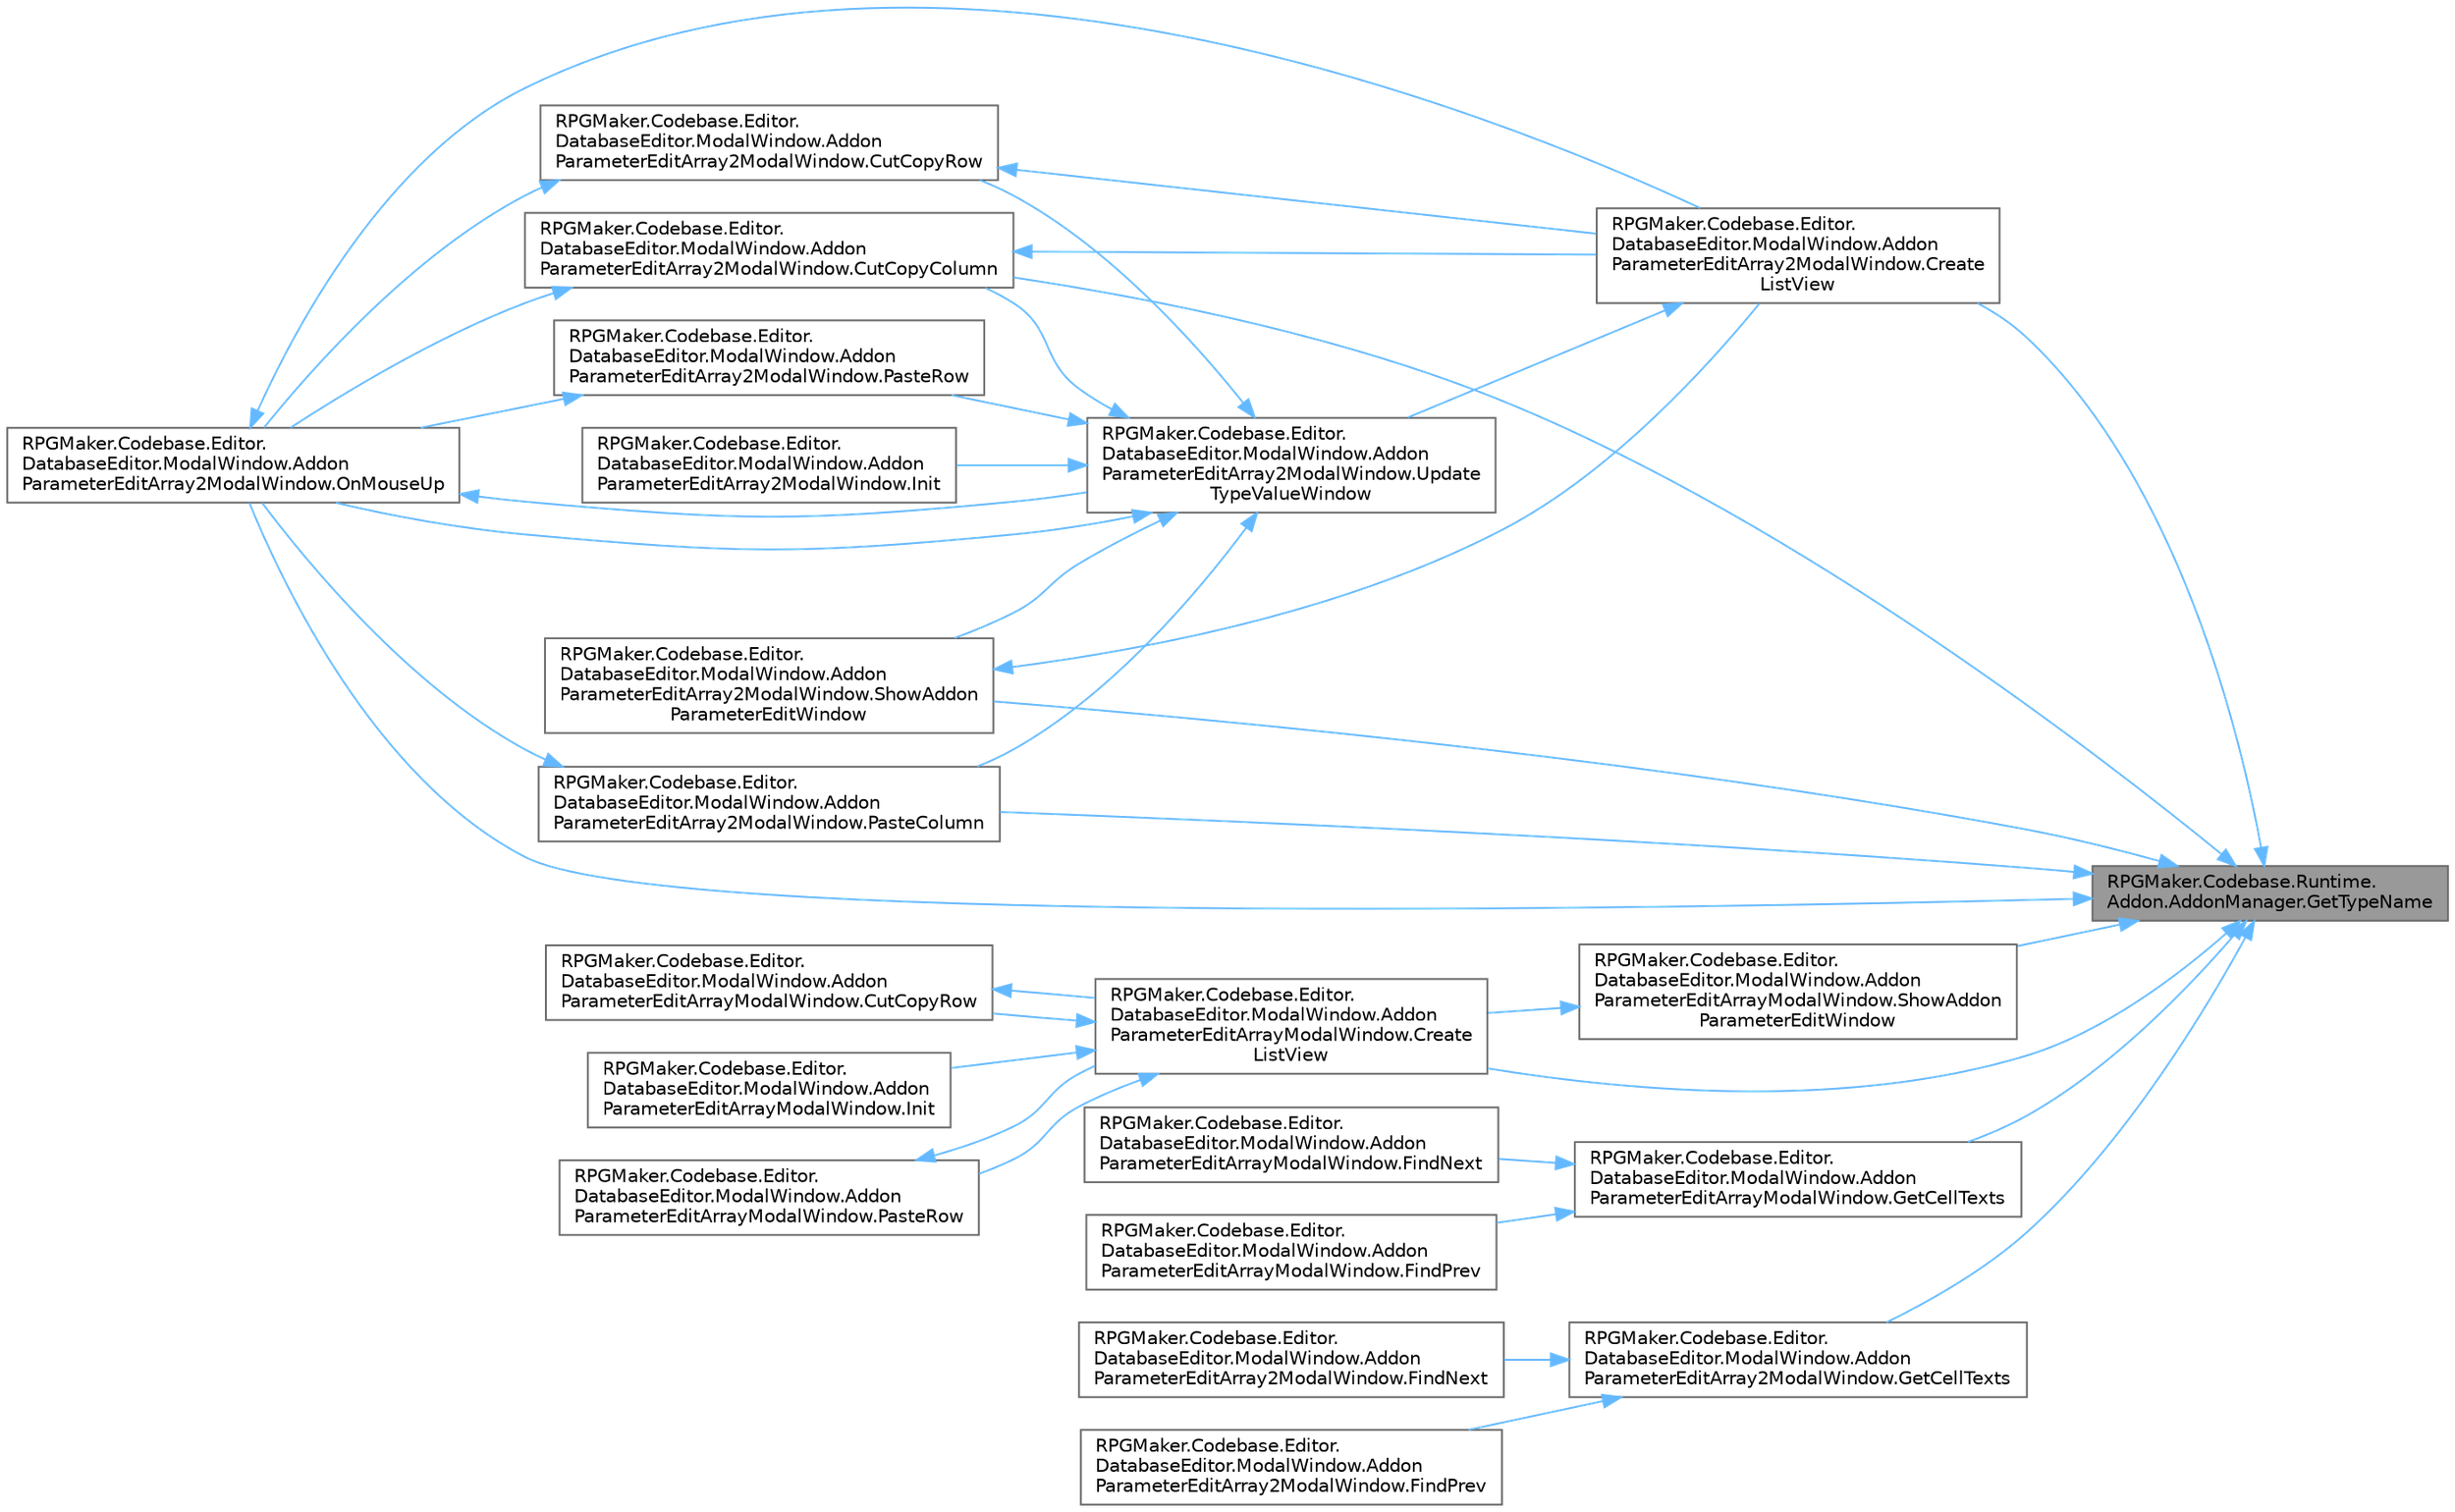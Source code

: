 digraph "RPGMaker.Codebase.Runtime.Addon.AddonManager.GetTypeName"
{
 // LATEX_PDF_SIZE
  bgcolor="transparent";
  edge [fontname=Helvetica,fontsize=10,labelfontname=Helvetica,labelfontsize=10];
  node [fontname=Helvetica,fontsize=10,shape=box,height=0.2,width=0.4];
  rankdir="RL";
  Node1 [id="Node000001",label="RPGMaker.Codebase.Runtime.\lAddon.AddonManager.GetTypeName",height=0.2,width=0.4,color="gray40", fillcolor="grey60", style="filled", fontcolor="black",tooltip="😁 型名取得"];
  Node1 -> Node2 [id="edge1_Node000001_Node000002",dir="back",color="steelblue1",style="solid",tooltip=" "];
  Node2 [id="Node000002",label="RPGMaker.Codebase.Editor.\lDatabaseEditor.ModalWindow.Addon\lParameterEditArray2ModalWindow.Create\lListView",height=0.2,width=0.4,color="grey40", fillcolor="white", style="filled",URL="$da/d1b/class_r_p_g_maker_1_1_codebase_1_1_editor_1_1_database_editor_1_1_modal_window_1_1_addon_parameter_edit_array2_modal_window.html#a5ba1083e2d9cedbd3a9d9d09c58ac850",tooltip=" "];
  Node2 -> Node3 [id="edge2_Node000002_Node000003",dir="back",color="steelblue1",style="solid",tooltip=" "];
  Node3 [id="Node000003",label="RPGMaker.Codebase.Editor.\lDatabaseEditor.ModalWindow.Addon\lParameterEditArray2ModalWindow.Update\lTypeValueWindow",height=0.2,width=0.4,color="grey40", fillcolor="white", style="filled",URL="$da/d1b/class_r_p_g_maker_1_1_codebase_1_1_editor_1_1_database_editor_1_1_modal_window_1_1_addon_parameter_edit_array2_modal_window.html#a276b6fc351b3a2e8ae0cbe66f5e523bf",tooltip=" "];
  Node3 -> Node4 [id="edge3_Node000003_Node000004",dir="back",color="steelblue1",style="solid",tooltip=" "];
  Node4 [id="Node000004",label="RPGMaker.Codebase.Editor.\lDatabaseEditor.ModalWindow.Addon\lParameterEditArray2ModalWindow.CutCopyColumn",height=0.2,width=0.4,color="grey40", fillcolor="white", style="filled",URL="$da/d1b/class_r_p_g_maker_1_1_codebase_1_1_editor_1_1_database_editor_1_1_modal_window_1_1_addon_parameter_edit_array2_modal_window.html#a0cba45fb96f15a3d18da3b65a603891f",tooltip=" "];
  Node4 -> Node2 [id="edge4_Node000004_Node000002",dir="back",color="steelblue1",style="solid",tooltip=" "];
  Node4 -> Node5 [id="edge5_Node000004_Node000005",dir="back",color="steelblue1",style="solid",tooltip=" "];
  Node5 [id="Node000005",label="RPGMaker.Codebase.Editor.\lDatabaseEditor.ModalWindow.Addon\lParameterEditArray2ModalWindow.OnMouseUp",height=0.2,width=0.4,color="grey40", fillcolor="white", style="filled",URL="$da/d1b/class_r_p_g_maker_1_1_codebase_1_1_editor_1_1_database_editor_1_1_modal_window_1_1_addon_parameter_edit_array2_modal_window.html#afbfb62c59cd7fd4f5c69005c0fcbc60a",tooltip=" "];
  Node5 -> Node2 [id="edge6_Node000005_Node000002",dir="back",color="steelblue1",style="solid",tooltip=" "];
  Node5 -> Node3 [id="edge7_Node000005_Node000003",dir="back",color="steelblue1",style="solid",tooltip=" "];
  Node3 -> Node6 [id="edge8_Node000003_Node000006",dir="back",color="steelblue1",style="solid",tooltip=" "];
  Node6 [id="Node000006",label="RPGMaker.Codebase.Editor.\lDatabaseEditor.ModalWindow.Addon\lParameterEditArray2ModalWindow.CutCopyRow",height=0.2,width=0.4,color="grey40", fillcolor="white", style="filled",URL="$da/d1b/class_r_p_g_maker_1_1_codebase_1_1_editor_1_1_database_editor_1_1_modal_window_1_1_addon_parameter_edit_array2_modal_window.html#ac701ee9a6c97240f94a8bfa370fb7191",tooltip=" "];
  Node6 -> Node2 [id="edge9_Node000006_Node000002",dir="back",color="steelblue1",style="solid",tooltip=" "];
  Node6 -> Node5 [id="edge10_Node000006_Node000005",dir="back",color="steelblue1",style="solid",tooltip=" "];
  Node3 -> Node7 [id="edge11_Node000003_Node000007",dir="back",color="steelblue1",style="solid",tooltip=" "];
  Node7 [id="Node000007",label="RPGMaker.Codebase.Editor.\lDatabaseEditor.ModalWindow.Addon\lParameterEditArray2ModalWindow.Init",height=0.2,width=0.4,color="grey40", fillcolor="white", style="filled",URL="$da/d1b/class_r_p_g_maker_1_1_codebase_1_1_editor_1_1_database_editor_1_1_modal_window_1_1_addon_parameter_edit_array2_modal_window.html#a223718ff45216085b83a77bc7735c7f8",tooltip=" "];
  Node3 -> Node5 [id="edge12_Node000003_Node000005",dir="back",color="steelblue1",style="solid",tooltip=" "];
  Node3 -> Node8 [id="edge13_Node000003_Node000008",dir="back",color="steelblue1",style="solid",tooltip=" "];
  Node8 [id="Node000008",label="RPGMaker.Codebase.Editor.\lDatabaseEditor.ModalWindow.Addon\lParameterEditArray2ModalWindow.PasteColumn",height=0.2,width=0.4,color="grey40", fillcolor="white", style="filled",URL="$da/d1b/class_r_p_g_maker_1_1_codebase_1_1_editor_1_1_database_editor_1_1_modal_window_1_1_addon_parameter_edit_array2_modal_window.html#abb8a1a074ffaf8084067cef188237617",tooltip=" "];
  Node8 -> Node5 [id="edge14_Node000008_Node000005",dir="back",color="steelblue1",style="solid",tooltip=" "];
  Node3 -> Node9 [id="edge15_Node000003_Node000009",dir="back",color="steelblue1",style="solid",tooltip=" "];
  Node9 [id="Node000009",label="RPGMaker.Codebase.Editor.\lDatabaseEditor.ModalWindow.Addon\lParameterEditArray2ModalWindow.PasteRow",height=0.2,width=0.4,color="grey40", fillcolor="white", style="filled",URL="$da/d1b/class_r_p_g_maker_1_1_codebase_1_1_editor_1_1_database_editor_1_1_modal_window_1_1_addon_parameter_edit_array2_modal_window.html#ae9eb8027f11a0e94746528c790e431f7",tooltip=" "];
  Node9 -> Node5 [id="edge16_Node000009_Node000005",dir="back",color="steelblue1",style="solid",tooltip=" "];
  Node3 -> Node10 [id="edge17_Node000003_Node000010",dir="back",color="steelblue1",style="solid",tooltip=" "];
  Node10 [id="Node000010",label="RPGMaker.Codebase.Editor.\lDatabaseEditor.ModalWindow.Addon\lParameterEditArray2ModalWindow.ShowAddon\lParameterEditWindow",height=0.2,width=0.4,color="grey40", fillcolor="white", style="filled",URL="$da/d1b/class_r_p_g_maker_1_1_codebase_1_1_editor_1_1_database_editor_1_1_modal_window_1_1_addon_parameter_edit_array2_modal_window.html#aba249d358bd59d9b969b36a4dd2748b9",tooltip=" "];
  Node10 -> Node2 [id="edge18_Node000010_Node000002",dir="back",color="steelblue1",style="solid",tooltip=" "];
  Node1 -> Node11 [id="edge19_Node000001_Node000011",dir="back",color="steelblue1",style="solid",tooltip=" "];
  Node11 [id="Node000011",label="RPGMaker.Codebase.Editor.\lDatabaseEditor.ModalWindow.Addon\lParameterEditArrayModalWindow.Create\lListView",height=0.2,width=0.4,color="grey40", fillcolor="white", style="filled",URL="$d1/d7f/class_r_p_g_maker_1_1_codebase_1_1_editor_1_1_database_editor_1_1_modal_window_1_1_addon_parameter_edit_array_modal_window.html#a9db2ab59d7a41e650d355c6fc05db5c3",tooltip=" "];
  Node11 -> Node12 [id="edge20_Node000011_Node000012",dir="back",color="steelblue1",style="solid",tooltip=" "];
  Node12 [id="Node000012",label="RPGMaker.Codebase.Editor.\lDatabaseEditor.ModalWindow.Addon\lParameterEditArrayModalWindow.CutCopyRow",height=0.2,width=0.4,color="grey40", fillcolor="white", style="filled",URL="$d1/d7f/class_r_p_g_maker_1_1_codebase_1_1_editor_1_1_database_editor_1_1_modal_window_1_1_addon_parameter_edit_array_modal_window.html#a72eebb28e5116e3ff64fc722b525af7c",tooltip=" "];
  Node12 -> Node11 [id="edge21_Node000012_Node000011",dir="back",color="steelblue1",style="solid",tooltip=" "];
  Node11 -> Node13 [id="edge22_Node000011_Node000013",dir="back",color="steelblue1",style="solid",tooltip=" "];
  Node13 [id="Node000013",label="RPGMaker.Codebase.Editor.\lDatabaseEditor.ModalWindow.Addon\lParameterEditArrayModalWindow.Init",height=0.2,width=0.4,color="grey40", fillcolor="white", style="filled",URL="$d1/d7f/class_r_p_g_maker_1_1_codebase_1_1_editor_1_1_database_editor_1_1_modal_window_1_1_addon_parameter_edit_array_modal_window.html#a78764c473ecc9a1e02c3a07fb91028b4",tooltip=" "];
  Node11 -> Node14 [id="edge23_Node000011_Node000014",dir="back",color="steelblue1",style="solid",tooltip=" "];
  Node14 [id="Node000014",label="RPGMaker.Codebase.Editor.\lDatabaseEditor.ModalWindow.Addon\lParameterEditArrayModalWindow.PasteRow",height=0.2,width=0.4,color="grey40", fillcolor="white", style="filled",URL="$d1/d7f/class_r_p_g_maker_1_1_codebase_1_1_editor_1_1_database_editor_1_1_modal_window_1_1_addon_parameter_edit_array_modal_window.html#a9c43b854109729f5b20676c6d847013d",tooltip=" "];
  Node14 -> Node11 [id="edge24_Node000014_Node000011",dir="back",color="steelblue1",style="solid",tooltip=" "];
  Node1 -> Node4 [id="edge25_Node000001_Node000004",dir="back",color="steelblue1",style="solid",tooltip=" "];
  Node1 -> Node15 [id="edge26_Node000001_Node000015",dir="back",color="steelblue1",style="solid",tooltip=" "];
  Node15 [id="Node000015",label="RPGMaker.Codebase.Editor.\lDatabaseEditor.ModalWindow.Addon\lParameterEditArrayModalWindow.GetCellTexts",height=0.2,width=0.4,color="grey40", fillcolor="white", style="filled",URL="$d1/d7f/class_r_p_g_maker_1_1_codebase_1_1_editor_1_1_database_editor_1_1_modal_window_1_1_addon_parameter_edit_array_modal_window.html#afc557203c46c0be0f81dba1309220f56",tooltip=" "];
  Node15 -> Node16 [id="edge27_Node000015_Node000016",dir="back",color="steelblue1",style="solid",tooltip=" "];
  Node16 [id="Node000016",label="RPGMaker.Codebase.Editor.\lDatabaseEditor.ModalWindow.Addon\lParameterEditArrayModalWindow.FindNext",height=0.2,width=0.4,color="grey40", fillcolor="white", style="filled",URL="$d1/d7f/class_r_p_g_maker_1_1_codebase_1_1_editor_1_1_database_editor_1_1_modal_window_1_1_addon_parameter_edit_array_modal_window.html#aeff726bde1b3e7489320e69555b5733c",tooltip=" "];
  Node15 -> Node17 [id="edge28_Node000015_Node000017",dir="back",color="steelblue1",style="solid",tooltip=" "];
  Node17 [id="Node000017",label="RPGMaker.Codebase.Editor.\lDatabaseEditor.ModalWindow.Addon\lParameterEditArrayModalWindow.FindPrev",height=0.2,width=0.4,color="grey40", fillcolor="white", style="filled",URL="$d1/d7f/class_r_p_g_maker_1_1_codebase_1_1_editor_1_1_database_editor_1_1_modal_window_1_1_addon_parameter_edit_array_modal_window.html#a4b6fce6622c9b1dc0c644ab4fea1124b",tooltip=" "];
  Node1 -> Node18 [id="edge29_Node000001_Node000018",dir="back",color="steelblue1",style="solid",tooltip=" "];
  Node18 [id="Node000018",label="RPGMaker.Codebase.Editor.\lDatabaseEditor.ModalWindow.Addon\lParameterEditArray2ModalWindow.GetCellTexts",height=0.2,width=0.4,color="grey40", fillcolor="white", style="filled",URL="$da/d1b/class_r_p_g_maker_1_1_codebase_1_1_editor_1_1_database_editor_1_1_modal_window_1_1_addon_parameter_edit_array2_modal_window.html#a5aa2695048712ad6d1e18aa0a77cc92e",tooltip=" "];
  Node18 -> Node19 [id="edge30_Node000018_Node000019",dir="back",color="steelblue1",style="solid",tooltip=" "];
  Node19 [id="Node000019",label="RPGMaker.Codebase.Editor.\lDatabaseEditor.ModalWindow.Addon\lParameterEditArray2ModalWindow.FindNext",height=0.2,width=0.4,color="grey40", fillcolor="white", style="filled",URL="$da/d1b/class_r_p_g_maker_1_1_codebase_1_1_editor_1_1_database_editor_1_1_modal_window_1_1_addon_parameter_edit_array2_modal_window.html#a6eb6aea95031fe287ec5b7bd391d0846",tooltip=" "];
  Node18 -> Node20 [id="edge31_Node000018_Node000020",dir="back",color="steelblue1",style="solid",tooltip=" "];
  Node20 [id="Node000020",label="RPGMaker.Codebase.Editor.\lDatabaseEditor.ModalWindow.Addon\lParameterEditArray2ModalWindow.FindPrev",height=0.2,width=0.4,color="grey40", fillcolor="white", style="filled",URL="$da/d1b/class_r_p_g_maker_1_1_codebase_1_1_editor_1_1_database_editor_1_1_modal_window_1_1_addon_parameter_edit_array2_modal_window.html#a3fb06bc3ff959a062d5fb0bdc587f92b",tooltip=" "];
  Node1 -> Node5 [id="edge32_Node000001_Node000005",dir="back",color="steelblue1",style="solid",tooltip=" "];
  Node1 -> Node8 [id="edge33_Node000001_Node000008",dir="back",color="steelblue1",style="solid",tooltip=" "];
  Node1 -> Node10 [id="edge34_Node000001_Node000010",dir="back",color="steelblue1",style="solid",tooltip=" "];
  Node1 -> Node21 [id="edge35_Node000001_Node000021",dir="back",color="steelblue1",style="solid",tooltip=" "];
  Node21 [id="Node000021",label="RPGMaker.Codebase.Editor.\lDatabaseEditor.ModalWindow.Addon\lParameterEditArrayModalWindow.ShowAddon\lParameterEditWindow",height=0.2,width=0.4,color="grey40", fillcolor="white", style="filled",URL="$d1/d7f/class_r_p_g_maker_1_1_codebase_1_1_editor_1_1_database_editor_1_1_modal_window_1_1_addon_parameter_edit_array_modal_window.html#ac5d181239cfb2db7e244d08d7270d5a8",tooltip=" "];
  Node21 -> Node11 [id="edge36_Node000021_Node000011",dir="back",color="steelblue1",style="solid",tooltip=" "];
}
